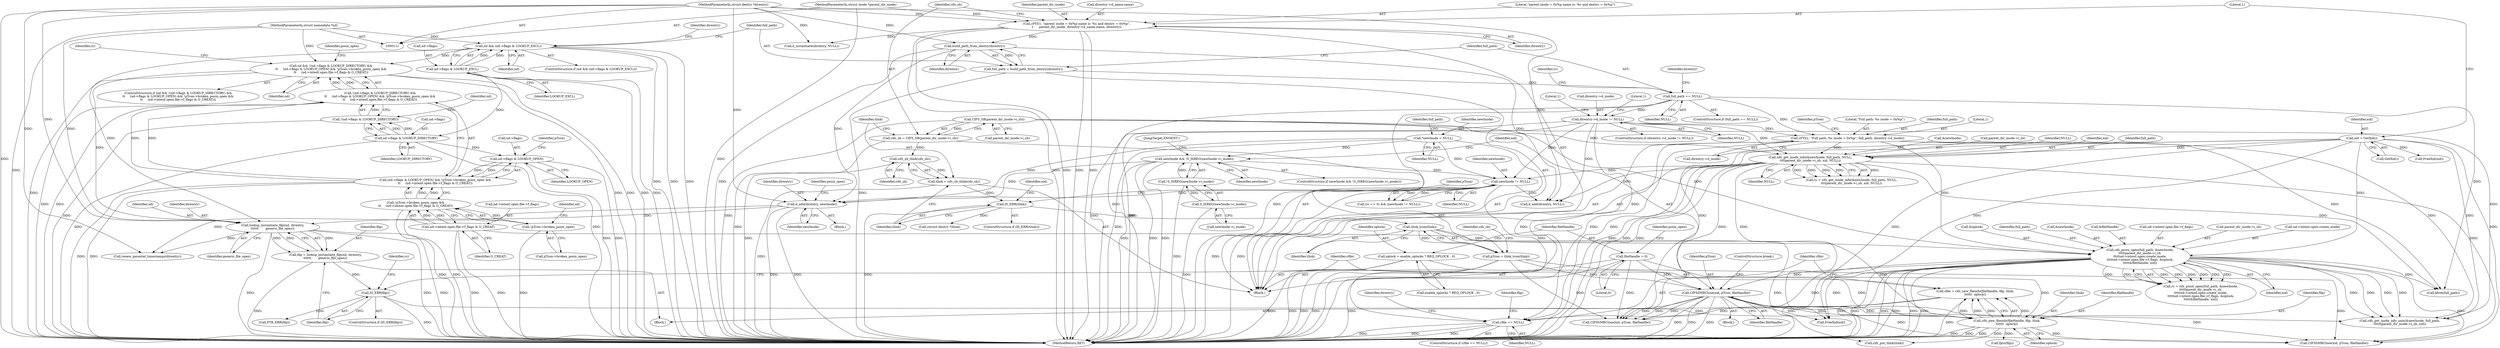 digraph "0_linux_88d7d4e4a439f32acc56a6d860e415ee71d3df08@pointer" {
"1000437" [label="(Call,cfile = cifs_new_fileinfo(fileHandle, filp, tlink,\n\t\t\t\t\t\t  oplock))"];
"1000439" [label="(Call,cifs_new_fileinfo(fileHandle, filp, tlink,\n\t\t\t\t\t\t  oplock))"];
"1000129" [label="(Call,fileHandle = 0)"];
"1000360" [label="(Call,CIFSSMBClose(xid, pTcon, fileHandle))"];
"1000319" [label="(Call,cifs_posix_open(full_path, &newInode,\n\t\t\t\t\tparent_dir_inode->i_sb,\n\t\t\t\t\tnd->intent.open.create_mode,\n\t\t\t\t\tnd->intent.open.file->f_flags, &oplock,\n\t\t\t\t\t&fileHandle, xid))"];
"1000272" [label="(Call,cFYI(1, \"Full path: %s inode = 0x%p\", full_path, direntry->d_inode))"];
"1000248" [label="(Call,full_path == NULL)"];
"1000243" [label="(Call,full_path = build_path_from_dentry(direntry))"];
"1000245" [label="(Call,build_path_from_dentry(direntry))"];
"1000152" [label="(Call,cFYI(1, \"parent inode = 0x%p name is: %s and dentry = 0x%p\",\n\t      parent_dir_inode, direntry->d_name.name, direntry))"];
"1000112" [label="(MethodParameterIn,struct inode *parent_dir_inode)"];
"1000113" [label="(MethodParameterIn,struct dentry *direntry)"];
"1000258" [label="(Call,direntry->d_inode != NULL)"];
"1000164" [label="(Call,CIFS_SB(parent_dir_inode->i_sb))"];
"1000305" [label="(Call,nd->intent.open.file->f_flags & O_CREAT)"];
"1000149" [label="(Call,xid = GetXid())"];
"1000182" [label="(Call,pTcon = tlink_tcon(tlink))"];
"1000184" [label="(Call,tlink_tcon(tlink))"];
"1000173" [label="(Call,IS_ERR(tlink))"];
"1000168" [label="(Call,tlink = cifs_sb_tlink(cifs_sb))"];
"1000170" [label="(Call,cifs_sb_tlink(cifs_sb))"];
"1000162" [label="(Call,cifs_sb = CIFS_SB(parent_dir_inode->i_sb))"];
"1000425" [label="(Call,IS_ERR(filp))"];
"1000418" [label="(Call,filp = lookup_instantiate_filp(nd, direntry,\n\t\t\t\t\t\t       generic_file_open))"];
"1000420" [label="(Call,lookup_instantiate_filp(nd, direntry,\n\t\t\t\t\t\t       generic_file_open))"];
"1000285" [label="(Call,nd && !(nd->flags & LOOKUP_DIRECTORY) &&\n\t\t     (nd->flags & LOOKUP_OPEN) && !pTcon->broken_posix_open &&\n\t\t     (nd->intent.open.file->f_flags & O_CREAT))"];
"1000228" [label="(Call,nd && (nd->flags & LOOKUP_EXCL))"];
"1000114" [label="(MethodParameterIn,struct nameidata *nd)"];
"1000230" [label="(Call,nd->flags & LOOKUP_EXCL)"];
"1000287" [label="(Call,!(nd->flags & LOOKUP_DIRECTORY) &&\n\t\t     (nd->flags & LOOKUP_OPEN) && !pTcon->broken_posix_open &&\n\t\t     (nd->intent.open.file->f_flags & O_CREAT))"];
"1000288" [label="(Call,!(nd->flags & LOOKUP_DIRECTORY))"];
"1000289" [label="(Call,nd->flags & LOOKUP_DIRECTORY)"];
"1000294" [label="(Call,(nd->flags & LOOKUP_OPEN) && !pTcon->broken_posix_open &&\n\t\t     (nd->intent.open.file->f_flags & O_CREAT))"];
"1000295" [label="(Call,nd->flags & LOOKUP_OPEN)"];
"1000300" [label="(Call,!pTcon->broken_posix_open &&\n\t\t     (nd->intent.open.file->f_flags & O_CREAT))"];
"1000301" [label="(Call,!pTcon->broken_posix_open)"];
"1000412" [label="(Call,d_add(direntry, newInode))"];
"1000141" [label="(Call,*newInode = NULL)"];
"1000408" [label="(Call,newInode != NULL)"];
"1000352" [label="(Call,newInode && !S_ISREG(newInode->i_mode))"];
"1000354" [label="(Call,!S_ISREG(newInode->i_mode))"];
"1000355" [label="(Call,S_ISREG(newInode->i_mode))"];
"1000393" [label="(Call,cifs_get_inode_info(&newInode, full_path, NULL,\n\t\t\t\tparent_dir_inode->i_sb, xid, NULL))"];
"1000122" [label="(Call,oplock = enable_oplocks ? REQ_OPLOCK : 0)"];
"1000445" [label="(Call,cfile == NULL)"];
"1000177" [label="(Identifier,xid)"];
"1000243" [label="(Call,full_path = build_path_from_dentry(direntry))"];
"1000112" [label="(MethodParameterIn,struct inode *parent_dir_inode)"];
"1000231" [label="(Call,nd->flags)"];
"1000229" [label="(Identifier,nd)"];
"1000355" [label="(Call,S_ISREG(newInode->i_mode))"];
"1000494" [label="(Call,cifs_put_tlink(tlink))"];
"1000321" [label="(Call,&newInode)"];
"1000170" [label="(Call,cifs_sb_tlink(cifs_sb))"];
"1000114" [label="(MethodParameterIn,struct nameidata *nd)"];
"1000284" [label="(ControlStructure,if (nd && !(nd->flags & LOOKUP_DIRECTORY) &&\n\t\t     (nd->flags & LOOKUP_OPEN) && !pTcon->broken_posix_open &&\n\t\t     (nd->intent.open.file->f_flags & O_CREAT)))"];
"1000152" [label="(Call,cFYI(1, \"parent inode = 0x%p name is: %s and dentry = 0x%p\",\n\t      parent_dir_inode, direntry->d_name.name, direntry))"];
"1000432" [label="(Call,CIFSSMBClose(xid, pTcon, fileHandle))"];
"1000249" [label="(Identifier,full_path)"];
"1000442" [label="(Identifier,tlink)"];
"1000262" [label="(Identifier,NULL)"];
"1000344" [label="(Call,&fileHandle)"];
"1000404" [label="(Call,(rc == 0) && (newInode != NULL))"];
"1000171" [label="(Identifier,cifs_sb)"];
"1000413" [label="(Identifier,direntry)"];
"1000246" [label="(Identifier,direntry)"];
"1000129" [label="(Call,fileHandle = 0)"];
"1000289" [label="(Call,nd->flags & LOOKUP_DIRECTORY)"];
"1000149" [label="(Call,xid = GetXid())"];
"1000410" [label="(Identifier,NULL)"];
"1000123" [label="(Identifier,oplock)"];
"1000305" [label="(Call,nd->intent.open.file->f_flags & O_CREAT)"];
"1000134" [label="(Identifier,posix_open)"];
"1000161" [label="(Identifier,direntry)"];
"1000228" [label="(Call,nd && (nd->flags & LOOKUP_EXCL))"];
"1000259" [label="(Call,direntry->d_inode)"];
"1000234" [label="(Identifier,LOOKUP_EXCL)"];
"1000422" [label="(Identifier,direntry)"];
"1000317" [label="(Call,rc = cifs_posix_open(full_path, &newInode,\n\t\t\t\t\tparent_dir_inode->i_sb,\n\t\t\t\t\tnd->intent.open.create_mode,\n\t\t\t\t\tnd->intent.open.file->f_flags, &oplock,\n\t\t\t\t\t&fileHandle, xid))"];
"1000356" [label="(Call,newInode->i_mode)"];
"1000333" [label="(Call,nd->intent.open.file->f_flags)"];
"1000124" [label="(Call,enable_oplocks ? REQ_OPLOCK : 0)"];
"1000319" [label="(Call,cifs_posix_open(full_path, &newInode,\n\t\t\t\t\tparent_dir_inode->i_sb,\n\t\t\t\t\tnd->intent.open.create_mode,\n\t\t\t\t\tnd->intent.open.file->f_flags, &oplock,\n\t\t\t\t\t&fileHandle, xid))"];
"1000257" [label="(ControlStructure,if (direntry->d_inode != NULL))"];
"1000424" [label="(ControlStructure,if (IS_ERR(filp)))"];
"1000146" [label="(Identifier,full_path)"];
"1000445" [label="(Call,cfile == NULL)"];
"1000275" [label="(Identifier,full_path)"];
"1000394" [label="(Call,&newInode)"];
"1000176" [label="(Call,FreeXid(xid))"];
"1000323" [label="(Call,parent_dir_inode->i_sb)"];
"1000230" [label="(Call,nd->flags & LOOKUP_EXCL)"];
"1000450" [label="(Identifier,filp)"];
"1000310" [label="(Identifier,nd)"];
"1000245" [label="(Call,build_path_from_dentry(direntry))"];
"1000179" [label="(Call,(struct dentry *)tlink)"];
"1000227" [label="(ControlStructure,if (nd && (nd->flags & LOOKUP_EXCL)))"];
"1000393" [label="(Call,cifs_get_inode_info(&newInode, full_path, NULL,\n\t\t\t\tparent_dir_inode->i_sb, xid, NULL))"];
"1000446" [label="(Identifier,cfile)"];
"1000501" [label="(MethodReturn,RET)"];
"1000303" [label="(Identifier,pTcon)"];
"1000173" [label="(Call,IS_ERR(tlink))"];
"1000451" [label="(Call,CIFSSMBClose(xid, pTcon, fileHandle))"];
"1000398" [label="(Call,parent_dir_inode->i_sb)"];
"1000419" [label="(Identifier,filp)"];
"1000352" [label="(Call,newInode && !S_ISREG(newInode->i_mode))"];
"1000287" [label="(Call,!(nd->flags & LOOKUP_DIRECTORY) &&\n\t\t     (nd->flags & LOOKUP_OPEN) && !pTcon->broken_posix_open &&\n\t\t     (nd->intent.open.file->f_flags & O_CREAT))"];
"1000244" [label="(Identifier,full_path)"];
"1000131" [label="(Literal,0)"];
"1000429" [label="(Identifier,rc)"];
"1000190" [label="(Identifier,cifs_sb)"];
"1000440" [label="(Identifier,fileHandle)"];
"1000162" [label="(Call,cifs_sb = CIFS_SB(parent_dir_inode->i_sb))"];
"1000302" [label="(Call,pTcon->broken_posix_open)"];
"1000143" [label="(Identifier,NULL)"];
"1000438" [label="(Identifier,cfile)"];
"1000130" [label="(Identifier,fileHandle)"];
"1000430" [label="(Call,PTR_ERR(filp))"];
"1000285" [label="(Call,nd && !(nd->flags & LOOKUP_DIRECTORY) &&\n\t\t     (nd->flags & LOOKUP_OPEN) && !pTcon->broken_posix_open &&\n\t\t     (nd->intent.open.file->f_flags & O_CREAT))"];
"1000247" [label="(ControlStructure,if (full_path == NULL))"];
"1000184" [label="(Call,tlink_tcon(tlink))"];
"1000141" [label="(Call,*newInode = NULL)"];
"1000250" [label="(Identifier,NULL)"];
"1000460" [label="(Call,renew_parental_timestamps(direntry))"];
"1000172" [label="(ControlStructure,if (IS_ERR(tlink)))"];
"1000301" [label="(Call,!pTcon->broken_posix_open)"];
"1000441" [label="(Identifier,filp)"];
"1000260" [label="(Identifier,direntry)"];
"1000273" [label="(Literal,1)"];
"1000397" [label="(Identifier,NULL)"];
"1000288" [label="(Call,!(nd->flags & LOOKUP_DIRECTORY))"];
"1000122" [label="(Call,oplock = enable_oplocks ? REQ_OPLOCK : 0)"];
"1000183" [label="(Identifier,pTcon)"];
"1000174" [label="(Identifier,tlink)"];
"1000414" [label="(Identifier,newInode)"];
"1000318" [label="(Identifier,rc)"];
"1000270" [label="(Literal,1)"];
"1000363" [label="(Identifier,fileHandle)"];
"1000444" [label="(ControlStructure,if (cfile == NULL))"];
"1000426" [label="(Identifier,filp)"];
"1000364" [label="(ControlStructure,break;)"];
"1000154" [label="(Literal,\"parent inode = 0x%p name is: %s and dentry = 0x%p\")"];
"1000418" [label="(Call,filp = lookup_instantiate_filp(nd, direntry,\n\t\t\t\t\t\t       generic_file_open))"];
"1000315" [label="(Identifier,O_CREAT)"];
"1000362" [label="(Identifier,pTcon)"];
"1000306" [label="(Call,nd->intent.open.file->f_flags)"];
"1000379" [label="(Identifier,posix_open)"];
"1000411" [label="(Block,)"];
"1000326" [label="(Call,nd->intent.open.create_mode)"];
"1000391" [label="(Call,rc = cifs_get_inode_info(&newInode, full_path, NULL,\n\t\t\t\tparent_dir_inode->i_sb, xid, NULL))"];
"1000492" [label="(Call,kfree(full_path))"];
"1000153" [label="(Literal,1)"];
"1000295" [label="(Call,nd->flags & LOOKUP_OPEN)"];
"1000185" [label="(Identifier,tlink)"];
"1000412" [label="(Call,d_add(direntry, newInode))"];
"1000417" [label="(Block,)"];
"1000360" [label="(Call,CIFSSMBClose(xid, pTcon, fileHandle))"];
"1000265" [label="(Literal,1)"];
"1000155" [label="(Identifier,parent_dir_inode)"];
"1000420" [label="(Call,lookup_instantiate_filp(nd, direntry,\n\t\t\t\t\t\t       generic_file_open))"];
"1000423" [label="(Identifier,generic_file_open)"];
"1000351" [label="(ControlStructure,if (newInode && !S_ISREG(newInode->i_mode)))"];
"1000382" [label="(Call,cifs_get_inode_info_unix(&newInode, full_path,\n\t\t\t\t\t\tparent_dir_inode->i_sb, xid))"];
"1000168" [label="(Call,tlink = cifs_sb_tlink(cifs_sb))"];
"1000297" [label="(Identifier,nd)"];
"1000182" [label="(Call,pTcon = tlink_tcon(tlink))"];
"1000272" [label="(Call,cFYI(1, \"Full path: %s inode = 0x%p\", full_path, direntry->d_inode))"];
"1000258" [label="(Call,direntry->d_inode != NULL)"];
"1000290" [label="(Call,nd->flags)"];
"1000165" [label="(Call,parent_dir_inode->i_sb)"];
"1000346" [label="(Identifier,xid)"];
"1000300" [label="(Call,!pTcon->broken_posix_open &&\n\t\t     (nd->intent.open.file->f_flags & O_CREAT))"];
"1000281" [label="(Identifier,pTcon)"];
"1000164" [label="(Call,CIFS_SB(parent_dir_inode->i_sb))"];
"1000276" [label="(Call,direntry->d_inode)"];
"1000401" [label="(Identifier,xid)"];
"1000299" [label="(Identifier,LOOKUP_OPEN)"];
"1000237" [label="(Identifier,direntry)"];
"1000169" [label="(Identifier,tlink)"];
"1000113" [label="(MethodParameterIn,struct dentry *direntry)"];
"1000296" [label="(Call,nd->flags)"];
"1000274" [label="(Literal,\"Full path: %s inode = 0x%p\")"];
"1000437" [label="(Call,cfile = cifs_new_fileinfo(fileHandle, filp, tlink,\n\t\t\t\t\t\t  oplock))"];
"1000293" [label="(Identifier,LOOKUP_DIRECTORY)"];
"1000248" [label="(Call,full_path == NULL)"];
"1000496" [label="(Call,FreeXid(xid))"];
"1000365" [label="(JumpTarget,ENOENT:)"];
"1000286" [label="(Identifier,nd)"];
"1000361" [label="(Identifier,xid)"];
"1000408" [label="(Call,newInode != NULL)"];
"1000461" [label="(Identifier,direntry)"];
"1000354" [label="(Call,!S_ISREG(newInode->i_mode))"];
"1000294" [label="(Call,(nd->flags & LOOKUP_OPEN) && !pTcon->broken_posix_open &&\n\t\t     (nd->intent.open.file->f_flags & O_CREAT))"];
"1000425" [label="(Call,IS_ERR(filp))"];
"1000447" [label="(Identifier,NULL)"];
"1000342" [label="(Call,&oplock)"];
"1000151" [label="(Call,GetXid())"];
"1000150" [label="(Identifier,xid)"];
"1000253" [label="(Identifier,rc)"];
"1000236" [label="(Call,d_instantiate(direntry, NULL))"];
"1000477" [label="(Call,d_add(direntry, NULL))"];
"1000115" [label="(Block,)"];
"1000396" [label="(Identifier,full_path)"];
"1000449" [label="(Call,fput(filp))"];
"1000416" [label="(Identifier,posix_open)"];
"1000142" [label="(Identifier,newInode)"];
"1000402" [label="(Identifier,NULL)"];
"1000359" [label="(Block,)"];
"1000439" [label="(Call,cifs_new_fileinfo(fileHandle, filp, tlink,\n\t\t\t\t\t\t  oplock))"];
"1000156" [label="(Call,direntry->d_name.name)"];
"1000353" [label="(Identifier,newInode)"];
"1000421" [label="(Identifier,nd)"];
"1000409" [label="(Identifier,newInode)"];
"1000320" [label="(Identifier,full_path)"];
"1000443" [label="(Identifier,oplock)"];
"1000163" [label="(Identifier,cifs_sb)"];
"1000437" -> "1000417"  [label="AST: "];
"1000437" -> "1000439"  [label="CFG: "];
"1000438" -> "1000437"  [label="AST: "];
"1000439" -> "1000437"  [label="AST: "];
"1000446" -> "1000437"  [label="CFG: "];
"1000437" -> "1000501"  [label="DDG: "];
"1000439" -> "1000437"  [label="DDG: "];
"1000439" -> "1000437"  [label="DDG: "];
"1000439" -> "1000437"  [label="DDG: "];
"1000439" -> "1000437"  [label="DDG: "];
"1000437" -> "1000445"  [label="DDG: "];
"1000439" -> "1000443"  [label="CFG: "];
"1000440" -> "1000439"  [label="AST: "];
"1000441" -> "1000439"  [label="AST: "];
"1000442" -> "1000439"  [label="AST: "];
"1000443" -> "1000439"  [label="AST: "];
"1000439" -> "1000501"  [label="DDG: "];
"1000439" -> "1000501"  [label="DDG: "];
"1000439" -> "1000501"  [label="DDG: "];
"1000129" -> "1000439"  [label="DDG: "];
"1000360" -> "1000439"  [label="DDG: "];
"1000425" -> "1000439"  [label="DDG: "];
"1000184" -> "1000439"  [label="DDG: "];
"1000122" -> "1000439"  [label="DDG: "];
"1000439" -> "1000449"  [label="DDG: "];
"1000439" -> "1000451"  [label="DDG: "];
"1000439" -> "1000494"  [label="DDG: "];
"1000129" -> "1000115"  [label="AST: "];
"1000129" -> "1000131"  [label="CFG: "];
"1000130" -> "1000129"  [label="AST: "];
"1000131" -> "1000129"  [label="AST: "];
"1000134" -> "1000129"  [label="CFG: "];
"1000129" -> "1000501"  [label="DDG: "];
"1000129" -> "1000360"  [label="DDG: "];
"1000129" -> "1000432"  [label="DDG: "];
"1000360" -> "1000359"  [label="AST: "];
"1000360" -> "1000363"  [label="CFG: "];
"1000361" -> "1000360"  [label="AST: "];
"1000362" -> "1000360"  [label="AST: "];
"1000363" -> "1000360"  [label="AST: "];
"1000364" -> "1000360"  [label="CFG: "];
"1000360" -> "1000501"  [label="DDG: "];
"1000360" -> "1000501"  [label="DDG: "];
"1000360" -> "1000501"  [label="DDG: "];
"1000319" -> "1000360"  [label="DDG: "];
"1000182" -> "1000360"  [label="DDG: "];
"1000360" -> "1000382"  [label="DDG: "];
"1000360" -> "1000432"  [label="DDG: "];
"1000360" -> "1000432"  [label="DDG: "];
"1000360" -> "1000432"  [label="DDG: "];
"1000360" -> "1000451"  [label="DDG: "];
"1000360" -> "1000451"  [label="DDG: "];
"1000360" -> "1000496"  [label="DDG: "];
"1000319" -> "1000317"  [label="AST: "];
"1000319" -> "1000346"  [label="CFG: "];
"1000320" -> "1000319"  [label="AST: "];
"1000321" -> "1000319"  [label="AST: "];
"1000323" -> "1000319"  [label="AST: "];
"1000326" -> "1000319"  [label="AST: "];
"1000333" -> "1000319"  [label="AST: "];
"1000342" -> "1000319"  [label="AST: "];
"1000344" -> "1000319"  [label="AST: "];
"1000346" -> "1000319"  [label="AST: "];
"1000317" -> "1000319"  [label="CFG: "];
"1000319" -> "1000501"  [label="DDG: "];
"1000319" -> "1000501"  [label="DDG: "];
"1000319" -> "1000501"  [label="DDG: "];
"1000319" -> "1000501"  [label="DDG: "];
"1000319" -> "1000501"  [label="DDG: "];
"1000319" -> "1000501"  [label="DDG: "];
"1000319" -> "1000317"  [label="DDG: "];
"1000319" -> "1000317"  [label="DDG: "];
"1000319" -> "1000317"  [label="DDG: "];
"1000319" -> "1000317"  [label="DDG: "];
"1000319" -> "1000317"  [label="DDG: "];
"1000319" -> "1000317"  [label="DDG: "];
"1000319" -> "1000317"  [label="DDG: "];
"1000319" -> "1000317"  [label="DDG: "];
"1000272" -> "1000319"  [label="DDG: "];
"1000164" -> "1000319"  [label="DDG: "];
"1000305" -> "1000319"  [label="DDG: "];
"1000149" -> "1000319"  [label="DDG: "];
"1000319" -> "1000382"  [label="DDG: "];
"1000319" -> "1000382"  [label="DDG: "];
"1000319" -> "1000382"  [label="DDG: "];
"1000319" -> "1000382"  [label="DDG: "];
"1000319" -> "1000432"  [label="DDG: "];
"1000319" -> "1000451"  [label="DDG: "];
"1000319" -> "1000492"  [label="DDG: "];
"1000319" -> "1000496"  [label="DDG: "];
"1000272" -> "1000115"  [label="AST: "];
"1000272" -> "1000276"  [label="CFG: "];
"1000273" -> "1000272"  [label="AST: "];
"1000274" -> "1000272"  [label="AST: "];
"1000275" -> "1000272"  [label="AST: "];
"1000276" -> "1000272"  [label="AST: "];
"1000281" -> "1000272"  [label="CFG: "];
"1000272" -> "1000501"  [label="DDG: "];
"1000272" -> "1000501"  [label="DDG: "];
"1000248" -> "1000272"  [label="DDG: "];
"1000258" -> "1000272"  [label="DDG: "];
"1000272" -> "1000382"  [label="DDG: "];
"1000272" -> "1000393"  [label="DDG: "];
"1000272" -> "1000492"  [label="DDG: "];
"1000248" -> "1000247"  [label="AST: "];
"1000248" -> "1000250"  [label="CFG: "];
"1000249" -> "1000248"  [label="AST: "];
"1000250" -> "1000248"  [label="AST: "];
"1000253" -> "1000248"  [label="CFG: "];
"1000260" -> "1000248"  [label="CFG: "];
"1000248" -> "1000501"  [label="DDG: "];
"1000248" -> "1000501"  [label="DDG: "];
"1000243" -> "1000248"  [label="DDG: "];
"1000248" -> "1000258"  [label="DDG: "];
"1000248" -> "1000492"  [label="DDG: "];
"1000243" -> "1000115"  [label="AST: "];
"1000243" -> "1000245"  [label="CFG: "];
"1000244" -> "1000243"  [label="AST: "];
"1000245" -> "1000243"  [label="AST: "];
"1000249" -> "1000243"  [label="CFG: "];
"1000243" -> "1000501"  [label="DDG: "];
"1000245" -> "1000243"  [label="DDG: "];
"1000245" -> "1000246"  [label="CFG: "];
"1000246" -> "1000245"  [label="AST: "];
"1000245" -> "1000501"  [label="DDG: "];
"1000152" -> "1000245"  [label="DDG: "];
"1000113" -> "1000245"  [label="DDG: "];
"1000245" -> "1000412"  [label="DDG: "];
"1000245" -> "1000477"  [label="DDG: "];
"1000152" -> "1000115"  [label="AST: "];
"1000152" -> "1000161"  [label="CFG: "];
"1000153" -> "1000152"  [label="AST: "];
"1000154" -> "1000152"  [label="AST: "];
"1000155" -> "1000152"  [label="AST: "];
"1000156" -> "1000152"  [label="AST: "];
"1000161" -> "1000152"  [label="AST: "];
"1000163" -> "1000152"  [label="CFG: "];
"1000152" -> "1000501"  [label="DDG: "];
"1000152" -> "1000501"  [label="DDG: "];
"1000152" -> "1000501"  [label="DDG: "];
"1000152" -> "1000501"  [label="DDG: "];
"1000112" -> "1000152"  [label="DDG: "];
"1000113" -> "1000152"  [label="DDG: "];
"1000152" -> "1000236"  [label="DDG: "];
"1000112" -> "1000111"  [label="AST: "];
"1000112" -> "1000501"  [label="DDG: "];
"1000113" -> "1000111"  [label="AST: "];
"1000113" -> "1000501"  [label="DDG: "];
"1000113" -> "1000236"  [label="DDG: "];
"1000113" -> "1000412"  [label="DDG: "];
"1000113" -> "1000420"  [label="DDG: "];
"1000113" -> "1000460"  [label="DDG: "];
"1000113" -> "1000477"  [label="DDG: "];
"1000258" -> "1000257"  [label="AST: "];
"1000258" -> "1000262"  [label="CFG: "];
"1000259" -> "1000258"  [label="AST: "];
"1000262" -> "1000258"  [label="AST: "];
"1000265" -> "1000258"  [label="CFG: "];
"1000270" -> "1000258"  [label="CFG: "];
"1000258" -> "1000501"  [label="DDG: "];
"1000258" -> "1000501"  [label="DDG: "];
"1000258" -> "1000393"  [label="DDG: "];
"1000258" -> "1000408"  [label="DDG: "];
"1000258" -> "1000445"  [label="DDG: "];
"1000258" -> "1000477"  [label="DDG: "];
"1000164" -> "1000162"  [label="AST: "];
"1000164" -> "1000165"  [label="CFG: "];
"1000165" -> "1000164"  [label="AST: "];
"1000162" -> "1000164"  [label="CFG: "];
"1000164" -> "1000501"  [label="DDG: "];
"1000164" -> "1000162"  [label="DDG: "];
"1000164" -> "1000382"  [label="DDG: "];
"1000164" -> "1000393"  [label="DDG: "];
"1000305" -> "1000300"  [label="AST: "];
"1000305" -> "1000315"  [label="CFG: "];
"1000306" -> "1000305"  [label="AST: "];
"1000315" -> "1000305"  [label="AST: "];
"1000300" -> "1000305"  [label="CFG: "];
"1000305" -> "1000501"  [label="DDG: "];
"1000305" -> "1000501"  [label="DDG: "];
"1000305" -> "1000300"  [label="DDG: "];
"1000305" -> "1000300"  [label="DDG: "];
"1000149" -> "1000115"  [label="AST: "];
"1000149" -> "1000151"  [label="CFG: "];
"1000150" -> "1000149"  [label="AST: "];
"1000151" -> "1000149"  [label="AST: "];
"1000153" -> "1000149"  [label="CFG: "];
"1000149" -> "1000501"  [label="DDG: "];
"1000149" -> "1000176"  [label="DDG: "];
"1000149" -> "1000382"  [label="DDG: "];
"1000149" -> "1000393"  [label="DDG: "];
"1000149" -> "1000432"  [label="DDG: "];
"1000149" -> "1000451"  [label="DDG: "];
"1000149" -> "1000496"  [label="DDG: "];
"1000182" -> "1000115"  [label="AST: "];
"1000182" -> "1000184"  [label="CFG: "];
"1000183" -> "1000182"  [label="AST: "];
"1000184" -> "1000182"  [label="AST: "];
"1000190" -> "1000182"  [label="CFG: "];
"1000182" -> "1000501"  [label="DDG: "];
"1000182" -> "1000501"  [label="DDG: "];
"1000184" -> "1000182"  [label="DDG: "];
"1000182" -> "1000432"  [label="DDG: "];
"1000182" -> "1000451"  [label="DDG: "];
"1000184" -> "1000185"  [label="CFG: "];
"1000185" -> "1000184"  [label="AST: "];
"1000173" -> "1000184"  [label="DDG: "];
"1000184" -> "1000494"  [label="DDG: "];
"1000173" -> "1000172"  [label="AST: "];
"1000173" -> "1000174"  [label="CFG: "];
"1000174" -> "1000173"  [label="AST: "];
"1000177" -> "1000173"  [label="CFG: "];
"1000183" -> "1000173"  [label="CFG: "];
"1000173" -> "1000501"  [label="DDG: "];
"1000168" -> "1000173"  [label="DDG: "];
"1000173" -> "1000179"  [label="DDG: "];
"1000168" -> "1000115"  [label="AST: "];
"1000168" -> "1000170"  [label="CFG: "];
"1000169" -> "1000168"  [label="AST: "];
"1000170" -> "1000168"  [label="AST: "];
"1000174" -> "1000168"  [label="CFG: "];
"1000168" -> "1000501"  [label="DDG: "];
"1000170" -> "1000168"  [label="DDG: "];
"1000170" -> "1000171"  [label="CFG: "];
"1000171" -> "1000170"  [label="AST: "];
"1000170" -> "1000501"  [label="DDG: "];
"1000162" -> "1000170"  [label="DDG: "];
"1000162" -> "1000115"  [label="AST: "];
"1000163" -> "1000162"  [label="AST: "];
"1000169" -> "1000162"  [label="CFG: "];
"1000162" -> "1000501"  [label="DDG: "];
"1000425" -> "1000424"  [label="AST: "];
"1000425" -> "1000426"  [label="CFG: "];
"1000426" -> "1000425"  [label="AST: "];
"1000429" -> "1000425"  [label="CFG: "];
"1000438" -> "1000425"  [label="CFG: "];
"1000425" -> "1000501"  [label="DDG: "];
"1000418" -> "1000425"  [label="DDG: "];
"1000425" -> "1000430"  [label="DDG: "];
"1000418" -> "1000417"  [label="AST: "];
"1000418" -> "1000420"  [label="CFG: "];
"1000419" -> "1000418"  [label="AST: "];
"1000420" -> "1000418"  [label="AST: "];
"1000426" -> "1000418"  [label="CFG: "];
"1000418" -> "1000501"  [label="DDG: "];
"1000420" -> "1000418"  [label="DDG: "];
"1000420" -> "1000418"  [label="DDG: "];
"1000420" -> "1000418"  [label="DDG: "];
"1000420" -> "1000423"  [label="CFG: "];
"1000421" -> "1000420"  [label="AST: "];
"1000422" -> "1000420"  [label="AST: "];
"1000423" -> "1000420"  [label="AST: "];
"1000420" -> "1000501"  [label="DDG: "];
"1000420" -> "1000501"  [label="DDG: "];
"1000420" -> "1000501"  [label="DDG: "];
"1000285" -> "1000420"  [label="DDG: "];
"1000228" -> "1000420"  [label="DDG: "];
"1000114" -> "1000420"  [label="DDG: "];
"1000412" -> "1000420"  [label="DDG: "];
"1000420" -> "1000460"  [label="DDG: "];
"1000285" -> "1000284"  [label="AST: "];
"1000285" -> "1000286"  [label="CFG: "];
"1000285" -> "1000287"  [label="CFG: "];
"1000286" -> "1000285"  [label="AST: "];
"1000287" -> "1000285"  [label="AST: "];
"1000318" -> "1000285"  [label="CFG: "];
"1000379" -> "1000285"  [label="CFG: "];
"1000285" -> "1000501"  [label="DDG: "];
"1000285" -> "1000501"  [label="DDG: "];
"1000285" -> "1000501"  [label="DDG: "];
"1000228" -> "1000285"  [label="DDG: "];
"1000114" -> "1000285"  [label="DDG: "];
"1000287" -> "1000285"  [label="DDG: "];
"1000287" -> "1000285"  [label="DDG: "];
"1000228" -> "1000227"  [label="AST: "];
"1000228" -> "1000229"  [label="CFG: "];
"1000228" -> "1000230"  [label="CFG: "];
"1000229" -> "1000228"  [label="AST: "];
"1000230" -> "1000228"  [label="AST: "];
"1000237" -> "1000228"  [label="CFG: "];
"1000244" -> "1000228"  [label="CFG: "];
"1000228" -> "1000501"  [label="DDG: "];
"1000228" -> "1000501"  [label="DDG: "];
"1000228" -> "1000501"  [label="DDG: "];
"1000114" -> "1000228"  [label="DDG: "];
"1000230" -> "1000228"  [label="DDG: "];
"1000230" -> "1000228"  [label="DDG: "];
"1000114" -> "1000111"  [label="AST: "];
"1000114" -> "1000501"  [label="DDG: "];
"1000230" -> "1000234"  [label="CFG: "];
"1000231" -> "1000230"  [label="AST: "];
"1000234" -> "1000230"  [label="AST: "];
"1000230" -> "1000501"  [label="DDG: "];
"1000230" -> "1000501"  [label="DDG: "];
"1000230" -> "1000289"  [label="DDG: "];
"1000287" -> "1000288"  [label="CFG: "];
"1000287" -> "1000294"  [label="CFG: "];
"1000288" -> "1000287"  [label="AST: "];
"1000294" -> "1000287"  [label="AST: "];
"1000287" -> "1000501"  [label="DDG: "];
"1000287" -> "1000501"  [label="DDG: "];
"1000288" -> "1000287"  [label="DDG: "];
"1000294" -> "1000287"  [label="DDG: "];
"1000294" -> "1000287"  [label="DDG: "];
"1000288" -> "1000289"  [label="CFG: "];
"1000289" -> "1000288"  [label="AST: "];
"1000297" -> "1000288"  [label="CFG: "];
"1000288" -> "1000501"  [label="DDG: "];
"1000289" -> "1000288"  [label="DDG: "];
"1000289" -> "1000288"  [label="DDG: "];
"1000289" -> "1000293"  [label="CFG: "];
"1000290" -> "1000289"  [label="AST: "];
"1000293" -> "1000289"  [label="AST: "];
"1000289" -> "1000501"  [label="DDG: "];
"1000289" -> "1000501"  [label="DDG: "];
"1000289" -> "1000295"  [label="DDG: "];
"1000294" -> "1000295"  [label="CFG: "];
"1000294" -> "1000300"  [label="CFG: "];
"1000295" -> "1000294"  [label="AST: "];
"1000300" -> "1000294"  [label="AST: "];
"1000294" -> "1000501"  [label="DDG: "];
"1000294" -> "1000501"  [label="DDG: "];
"1000295" -> "1000294"  [label="DDG: "];
"1000295" -> "1000294"  [label="DDG: "];
"1000300" -> "1000294"  [label="DDG: "];
"1000300" -> "1000294"  [label="DDG: "];
"1000295" -> "1000299"  [label="CFG: "];
"1000296" -> "1000295"  [label="AST: "];
"1000299" -> "1000295"  [label="AST: "];
"1000303" -> "1000295"  [label="CFG: "];
"1000295" -> "1000501"  [label="DDG: "];
"1000295" -> "1000501"  [label="DDG: "];
"1000300" -> "1000301"  [label="CFG: "];
"1000301" -> "1000300"  [label="AST: "];
"1000300" -> "1000501"  [label="DDG: "];
"1000300" -> "1000501"  [label="DDG: "];
"1000301" -> "1000300"  [label="DDG: "];
"1000301" -> "1000302"  [label="CFG: "];
"1000302" -> "1000301"  [label="AST: "];
"1000310" -> "1000301"  [label="CFG: "];
"1000301" -> "1000501"  [label="DDG: "];
"1000412" -> "1000411"  [label="AST: "];
"1000412" -> "1000414"  [label="CFG: "];
"1000413" -> "1000412"  [label="AST: "];
"1000414" -> "1000412"  [label="AST: "];
"1000416" -> "1000412"  [label="CFG: "];
"1000412" -> "1000501"  [label="DDG: "];
"1000412" -> "1000501"  [label="DDG: "];
"1000141" -> "1000412"  [label="DDG: "];
"1000408" -> "1000412"  [label="DDG: "];
"1000352" -> "1000412"  [label="DDG: "];
"1000412" -> "1000460"  [label="DDG: "];
"1000141" -> "1000115"  [label="AST: "];
"1000141" -> "1000143"  [label="CFG: "];
"1000142" -> "1000141"  [label="AST: "];
"1000143" -> "1000141"  [label="AST: "];
"1000146" -> "1000141"  [label="CFG: "];
"1000141" -> "1000501"  [label="DDG: "];
"1000141" -> "1000352"  [label="DDG: "];
"1000141" -> "1000408"  [label="DDG: "];
"1000408" -> "1000404"  [label="AST: "];
"1000408" -> "1000410"  [label="CFG: "];
"1000409" -> "1000408"  [label="AST: "];
"1000410" -> "1000408"  [label="AST: "];
"1000404" -> "1000408"  [label="CFG: "];
"1000408" -> "1000501"  [label="DDG: "];
"1000408" -> "1000501"  [label="DDG: "];
"1000408" -> "1000404"  [label="DDG: "];
"1000408" -> "1000404"  [label="DDG: "];
"1000352" -> "1000408"  [label="DDG: "];
"1000393" -> "1000408"  [label="DDG: "];
"1000408" -> "1000445"  [label="DDG: "];
"1000408" -> "1000477"  [label="DDG: "];
"1000352" -> "1000351"  [label="AST: "];
"1000352" -> "1000353"  [label="CFG: "];
"1000352" -> "1000354"  [label="CFG: "];
"1000353" -> "1000352"  [label="AST: "];
"1000354" -> "1000352"  [label="AST: "];
"1000361" -> "1000352"  [label="CFG: "];
"1000365" -> "1000352"  [label="CFG: "];
"1000352" -> "1000501"  [label="DDG: "];
"1000352" -> "1000501"  [label="DDG: "];
"1000352" -> "1000501"  [label="DDG: "];
"1000354" -> "1000352"  [label="DDG: "];
"1000354" -> "1000355"  [label="CFG: "];
"1000355" -> "1000354"  [label="AST: "];
"1000354" -> "1000501"  [label="DDG: "];
"1000355" -> "1000354"  [label="DDG: "];
"1000355" -> "1000356"  [label="CFG: "];
"1000356" -> "1000355"  [label="AST: "];
"1000355" -> "1000501"  [label="DDG: "];
"1000393" -> "1000391"  [label="AST: "];
"1000393" -> "1000402"  [label="CFG: "];
"1000394" -> "1000393"  [label="AST: "];
"1000396" -> "1000393"  [label="AST: "];
"1000397" -> "1000393"  [label="AST: "];
"1000398" -> "1000393"  [label="AST: "];
"1000401" -> "1000393"  [label="AST: "];
"1000402" -> "1000393"  [label="AST: "];
"1000391" -> "1000393"  [label="CFG: "];
"1000393" -> "1000501"  [label="DDG: "];
"1000393" -> "1000501"  [label="DDG: "];
"1000393" -> "1000501"  [label="DDG: "];
"1000393" -> "1000391"  [label="DDG: "];
"1000393" -> "1000391"  [label="DDG: "];
"1000393" -> "1000391"  [label="DDG: "];
"1000393" -> "1000391"  [label="DDG: "];
"1000393" -> "1000391"  [label="DDG: "];
"1000393" -> "1000432"  [label="DDG: "];
"1000393" -> "1000445"  [label="DDG: "];
"1000393" -> "1000451"  [label="DDG: "];
"1000393" -> "1000477"  [label="DDG: "];
"1000393" -> "1000492"  [label="DDG: "];
"1000393" -> "1000496"  [label="DDG: "];
"1000122" -> "1000115"  [label="AST: "];
"1000122" -> "1000124"  [label="CFG: "];
"1000123" -> "1000122"  [label="AST: "];
"1000124" -> "1000122"  [label="AST: "];
"1000130" -> "1000122"  [label="CFG: "];
"1000122" -> "1000501"  [label="DDG: "];
"1000122" -> "1000501"  [label="DDG: "];
"1000445" -> "1000444"  [label="AST: "];
"1000445" -> "1000447"  [label="CFG: "];
"1000446" -> "1000445"  [label="AST: "];
"1000447" -> "1000445"  [label="AST: "];
"1000450" -> "1000445"  [label="CFG: "];
"1000461" -> "1000445"  [label="CFG: "];
"1000445" -> "1000501"  [label="DDG: "];
"1000445" -> "1000501"  [label="DDG: "];
"1000445" -> "1000501"  [label="DDG: "];
}
